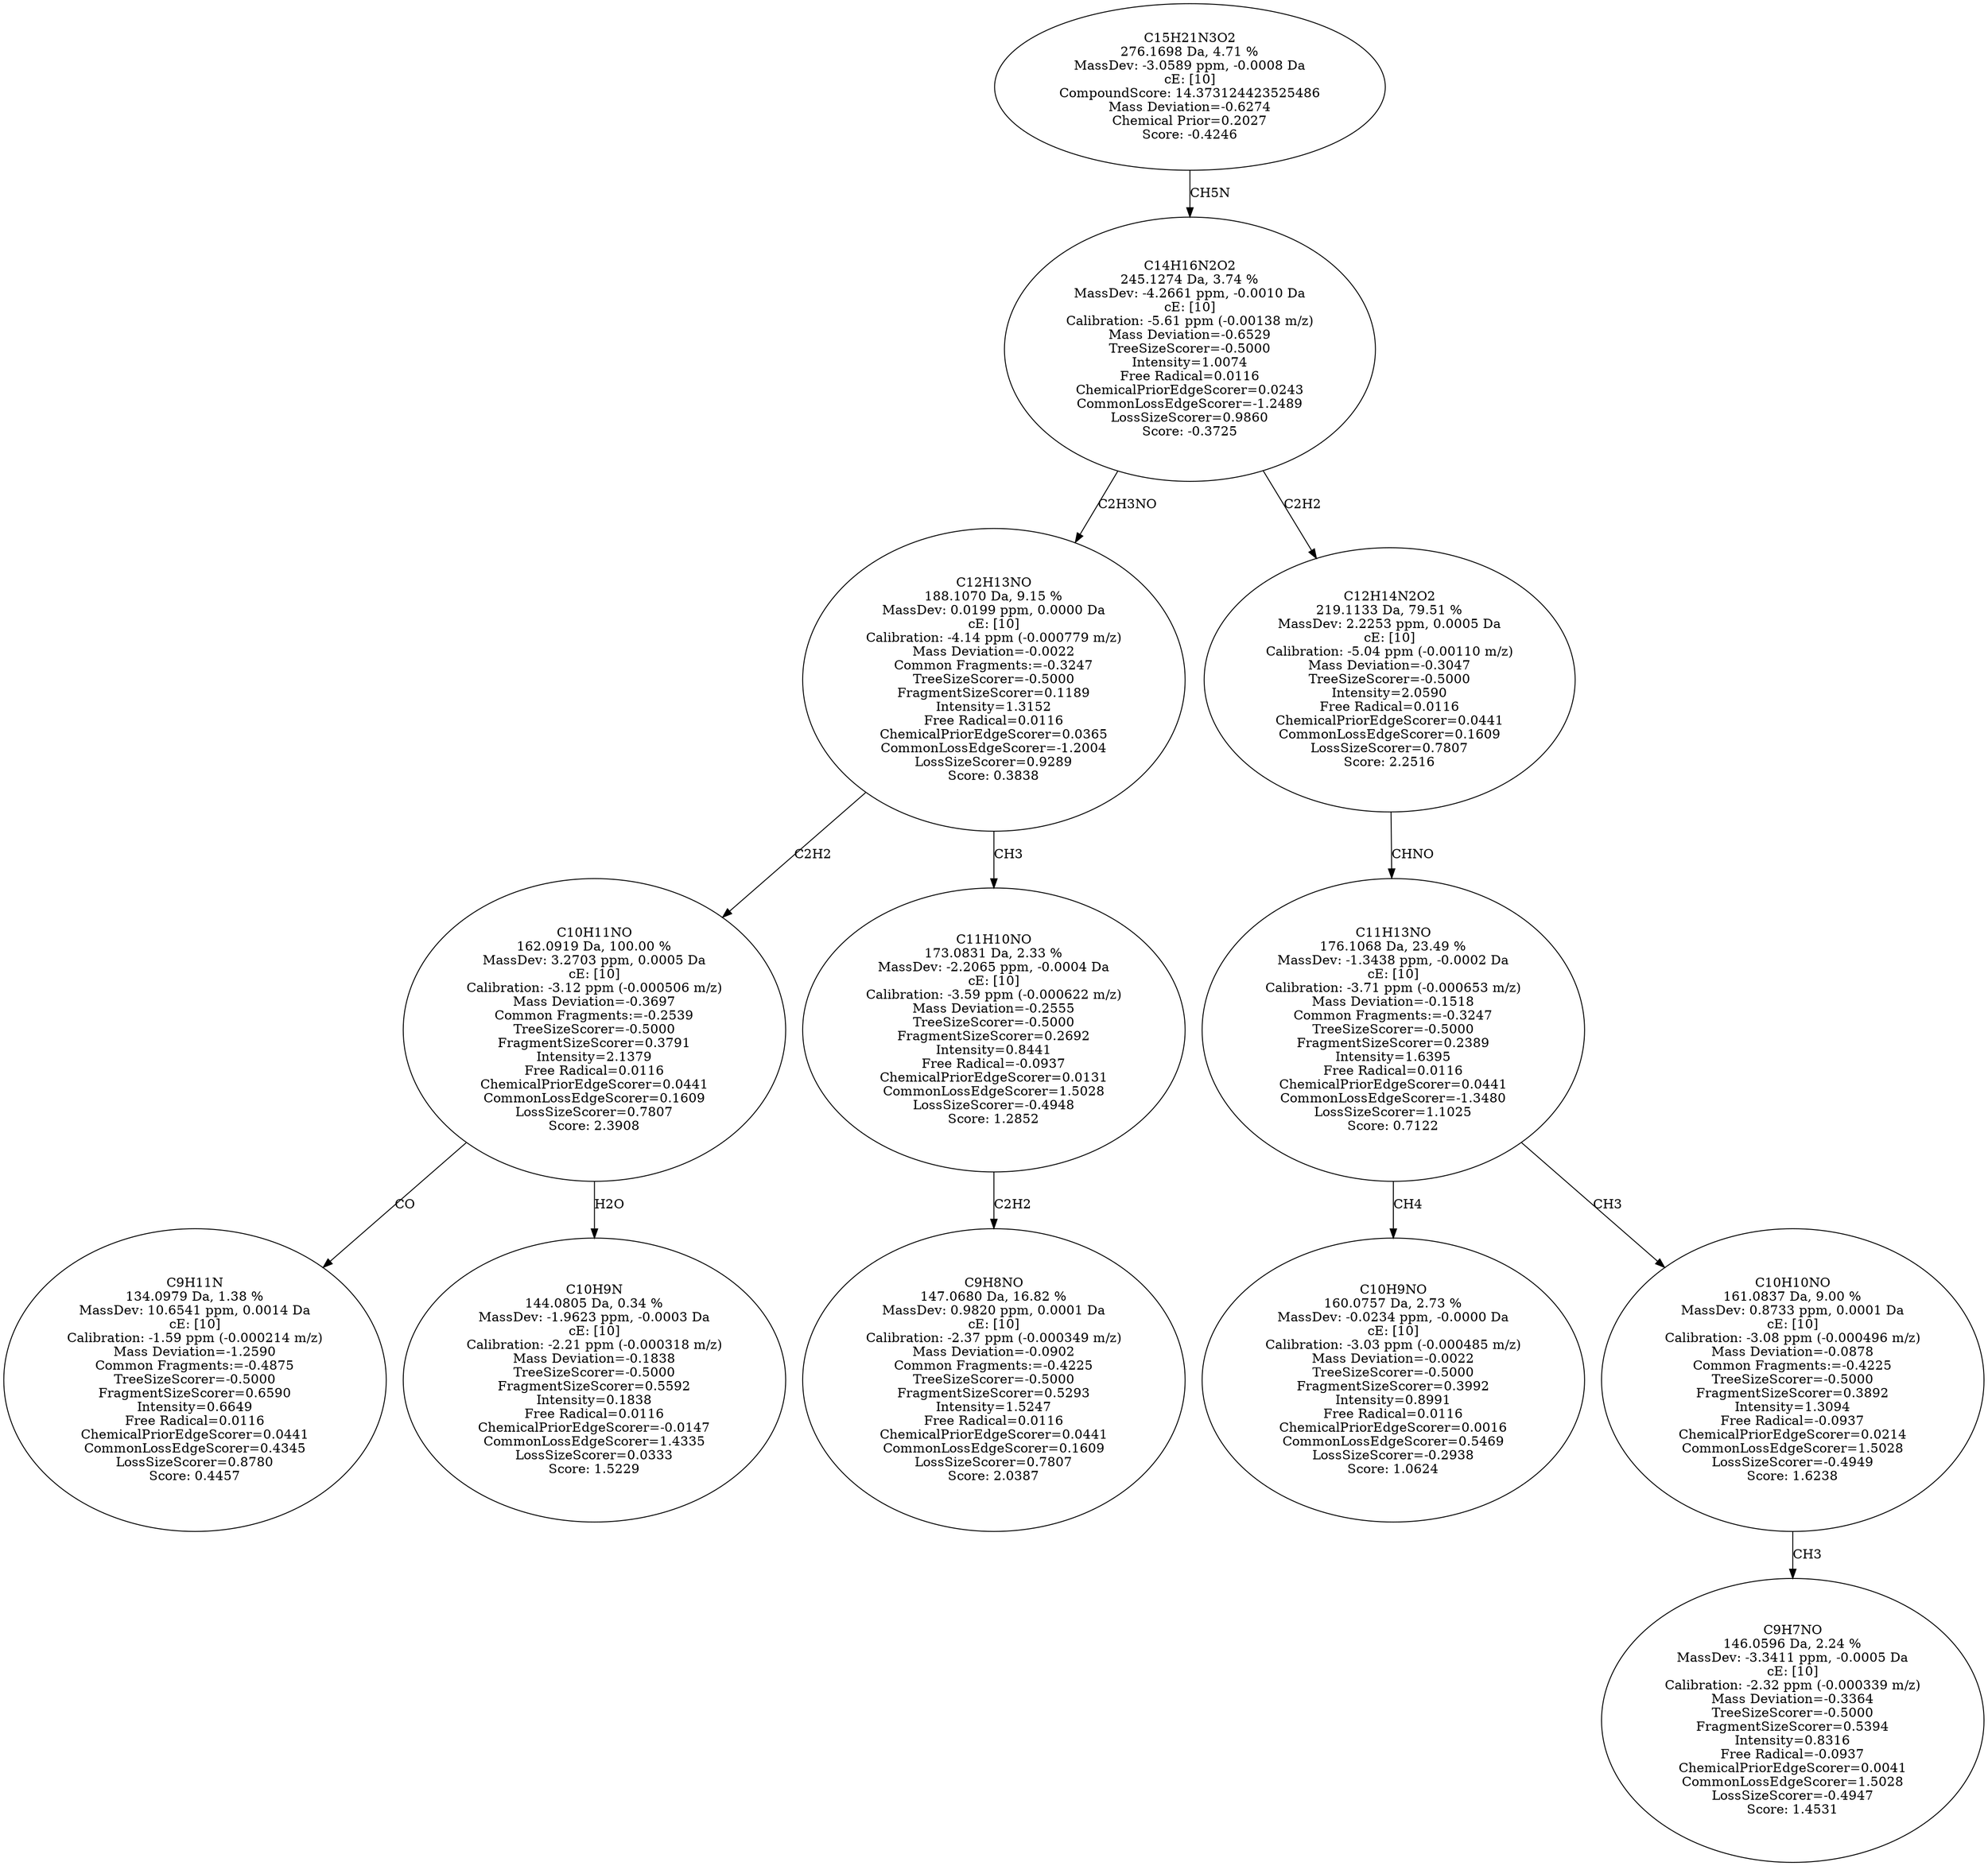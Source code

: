 strict digraph {
v1 [label="C9H11N\n134.0979 Da, 1.38 %\nMassDev: 10.6541 ppm, 0.0014 Da\ncE: [10]\nCalibration: -1.59 ppm (-0.000214 m/z)\nMass Deviation=-1.2590\nCommon Fragments:=-0.4875\nTreeSizeScorer=-0.5000\nFragmentSizeScorer=0.6590\nIntensity=0.6649\nFree Radical=0.0116\nChemicalPriorEdgeScorer=0.0441\nCommonLossEdgeScorer=0.4345\nLossSizeScorer=0.8780\nScore: 0.4457"];
v2 [label="C10H9N\n144.0805 Da, 0.34 %\nMassDev: -1.9623 ppm, -0.0003 Da\ncE: [10]\nCalibration: -2.21 ppm (-0.000318 m/z)\nMass Deviation=-0.1838\nTreeSizeScorer=-0.5000\nFragmentSizeScorer=0.5592\nIntensity=0.1838\nFree Radical=0.0116\nChemicalPriorEdgeScorer=-0.0147\nCommonLossEdgeScorer=1.4335\nLossSizeScorer=0.0333\nScore: 1.5229"];
v3 [label="C10H11NO\n162.0919 Da, 100.00 %\nMassDev: 3.2703 ppm, 0.0005 Da\ncE: [10]\nCalibration: -3.12 ppm (-0.000506 m/z)\nMass Deviation=-0.3697\nCommon Fragments:=-0.2539\nTreeSizeScorer=-0.5000\nFragmentSizeScorer=0.3791\nIntensity=2.1379\nFree Radical=0.0116\nChemicalPriorEdgeScorer=0.0441\nCommonLossEdgeScorer=0.1609\nLossSizeScorer=0.7807\nScore: 2.3908"];
v4 [label="C9H8NO\n147.0680 Da, 16.82 %\nMassDev: 0.9820 ppm, 0.0001 Da\ncE: [10]\nCalibration: -2.37 ppm (-0.000349 m/z)\nMass Deviation=-0.0902\nCommon Fragments:=-0.4225\nTreeSizeScorer=-0.5000\nFragmentSizeScorer=0.5293\nIntensity=1.5247\nFree Radical=0.0116\nChemicalPriorEdgeScorer=0.0441\nCommonLossEdgeScorer=0.1609\nLossSizeScorer=0.7807\nScore: 2.0387"];
v5 [label="C11H10NO\n173.0831 Da, 2.33 %\nMassDev: -2.2065 ppm, -0.0004 Da\ncE: [10]\nCalibration: -3.59 ppm (-0.000622 m/z)\nMass Deviation=-0.2555\nTreeSizeScorer=-0.5000\nFragmentSizeScorer=0.2692\nIntensity=0.8441\nFree Radical=-0.0937\nChemicalPriorEdgeScorer=0.0131\nCommonLossEdgeScorer=1.5028\nLossSizeScorer=-0.4948\nScore: 1.2852"];
v6 [label="C12H13NO\n188.1070 Da, 9.15 %\nMassDev: 0.0199 ppm, 0.0000 Da\ncE: [10]\nCalibration: -4.14 ppm (-0.000779 m/z)\nMass Deviation=-0.0022\nCommon Fragments:=-0.3247\nTreeSizeScorer=-0.5000\nFragmentSizeScorer=0.1189\nIntensity=1.3152\nFree Radical=0.0116\nChemicalPriorEdgeScorer=0.0365\nCommonLossEdgeScorer=-1.2004\nLossSizeScorer=0.9289\nScore: 0.3838"];
v7 [label="C10H9NO\n160.0757 Da, 2.73 %\nMassDev: -0.0234 ppm, -0.0000 Da\ncE: [10]\nCalibration: -3.03 ppm (-0.000485 m/z)\nMass Deviation=-0.0022\nTreeSizeScorer=-0.5000\nFragmentSizeScorer=0.3992\nIntensity=0.8991\nFree Radical=0.0116\nChemicalPriorEdgeScorer=0.0016\nCommonLossEdgeScorer=0.5469\nLossSizeScorer=-0.2938\nScore: 1.0624"];
v8 [label="C9H7NO\n146.0596 Da, 2.24 %\nMassDev: -3.3411 ppm, -0.0005 Da\ncE: [10]\nCalibration: -2.32 ppm (-0.000339 m/z)\nMass Deviation=-0.3364\nTreeSizeScorer=-0.5000\nFragmentSizeScorer=0.5394\nIntensity=0.8316\nFree Radical=-0.0937\nChemicalPriorEdgeScorer=0.0041\nCommonLossEdgeScorer=1.5028\nLossSizeScorer=-0.4947\nScore: 1.4531"];
v9 [label="C10H10NO\n161.0837 Da, 9.00 %\nMassDev: 0.8733 ppm, 0.0001 Da\ncE: [10]\nCalibration: -3.08 ppm (-0.000496 m/z)\nMass Deviation=-0.0878\nCommon Fragments:=-0.4225\nTreeSizeScorer=-0.5000\nFragmentSizeScorer=0.3892\nIntensity=1.3094\nFree Radical=-0.0937\nChemicalPriorEdgeScorer=0.0214\nCommonLossEdgeScorer=1.5028\nLossSizeScorer=-0.4949\nScore: 1.6238"];
v10 [label="C11H13NO\n176.1068 Da, 23.49 %\nMassDev: -1.3438 ppm, -0.0002 Da\ncE: [10]\nCalibration: -3.71 ppm (-0.000653 m/z)\nMass Deviation=-0.1518\nCommon Fragments:=-0.3247\nTreeSizeScorer=-0.5000\nFragmentSizeScorer=0.2389\nIntensity=1.6395\nFree Radical=0.0116\nChemicalPriorEdgeScorer=0.0441\nCommonLossEdgeScorer=-1.3480\nLossSizeScorer=1.1025\nScore: 0.7122"];
v11 [label="C12H14N2O2\n219.1133 Da, 79.51 %\nMassDev: 2.2253 ppm, 0.0005 Da\ncE: [10]\nCalibration: -5.04 ppm (-0.00110 m/z)\nMass Deviation=-0.3047\nTreeSizeScorer=-0.5000\nIntensity=2.0590\nFree Radical=0.0116\nChemicalPriorEdgeScorer=0.0441\nCommonLossEdgeScorer=0.1609\nLossSizeScorer=0.7807\nScore: 2.2516"];
v12 [label="C14H16N2O2\n245.1274 Da, 3.74 %\nMassDev: -4.2661 ppm, -0.0010 Da\ncE: [10]\nCalibration: -5.61 ppm (-0.00138 m/z)\nMass Deviation=-0.6529\nTreeSizeScorer=-0.5000\nIntensity=1.0074\nFree Radical=0.0116\nChemicalPriorEdgeScorer=0.0243\nCommonLossEdgeScorer=-1.2489\nLossSizeScorer=0.9860\nScore: -0.3725"];
v13 [label="C15H21N3O2\n276.1698 Da, 4.71 %\nMassDev: -3.0589 ppm, -0.0008 Da\ncE: [10]\nCompoundScore: 14.373124423525486\nMass Deviation=-0.6274\nChemical Prior=0.2027\nScore: -0.4246"];
v3 -> v1 [label="CO"];
v3 -> v2 [label="H2O"];
v6 -> v3 [label="C2H2"];
v5 -> v4 [label="C2H2"];
v6 -> v5 [label="CH3"];
v12 -> v6 [label="C2H3NO"];
v10 -> v7 [label="CH4"];
v9 -> v8 [label="CH3"];
v10 -> v9 [label="CH3"];
v11 -> v10 [label="CHNO"];
v12 -> v11 [label="C2H2"];
v13 -> v12 [label="CH5N"];
}